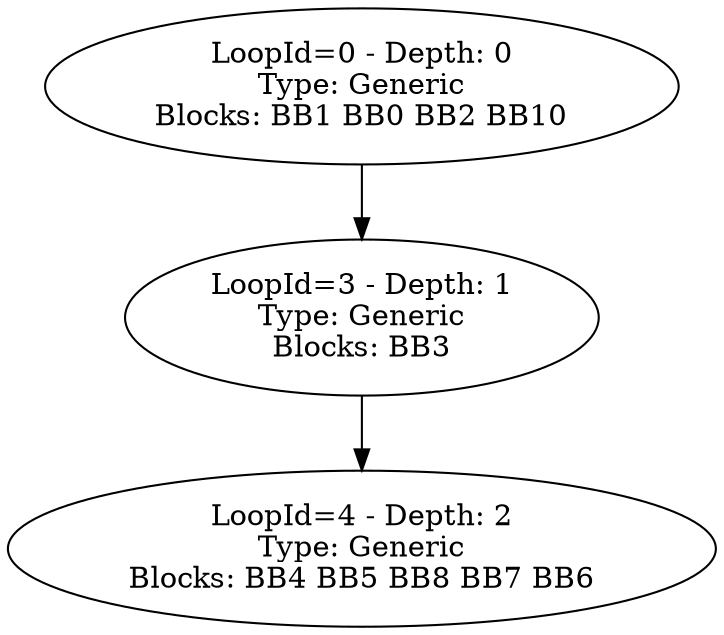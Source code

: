 digraph LoopForest {
0 [label="LoopId=0 - Depth: 0\nType: Generic\nBlocks: BB1 BB0 BB2 BB10\n"];
4 [label="LoopId=4 - Depth: 2\nType: Generic\nBlocks: BB4 BB5 BB8 BB7 BB6\n"];
3 [label="LoopId=3 - Depth: 1\nType: Generic\nBlocks: BB3\n"];
0->3;
3->4;
}

